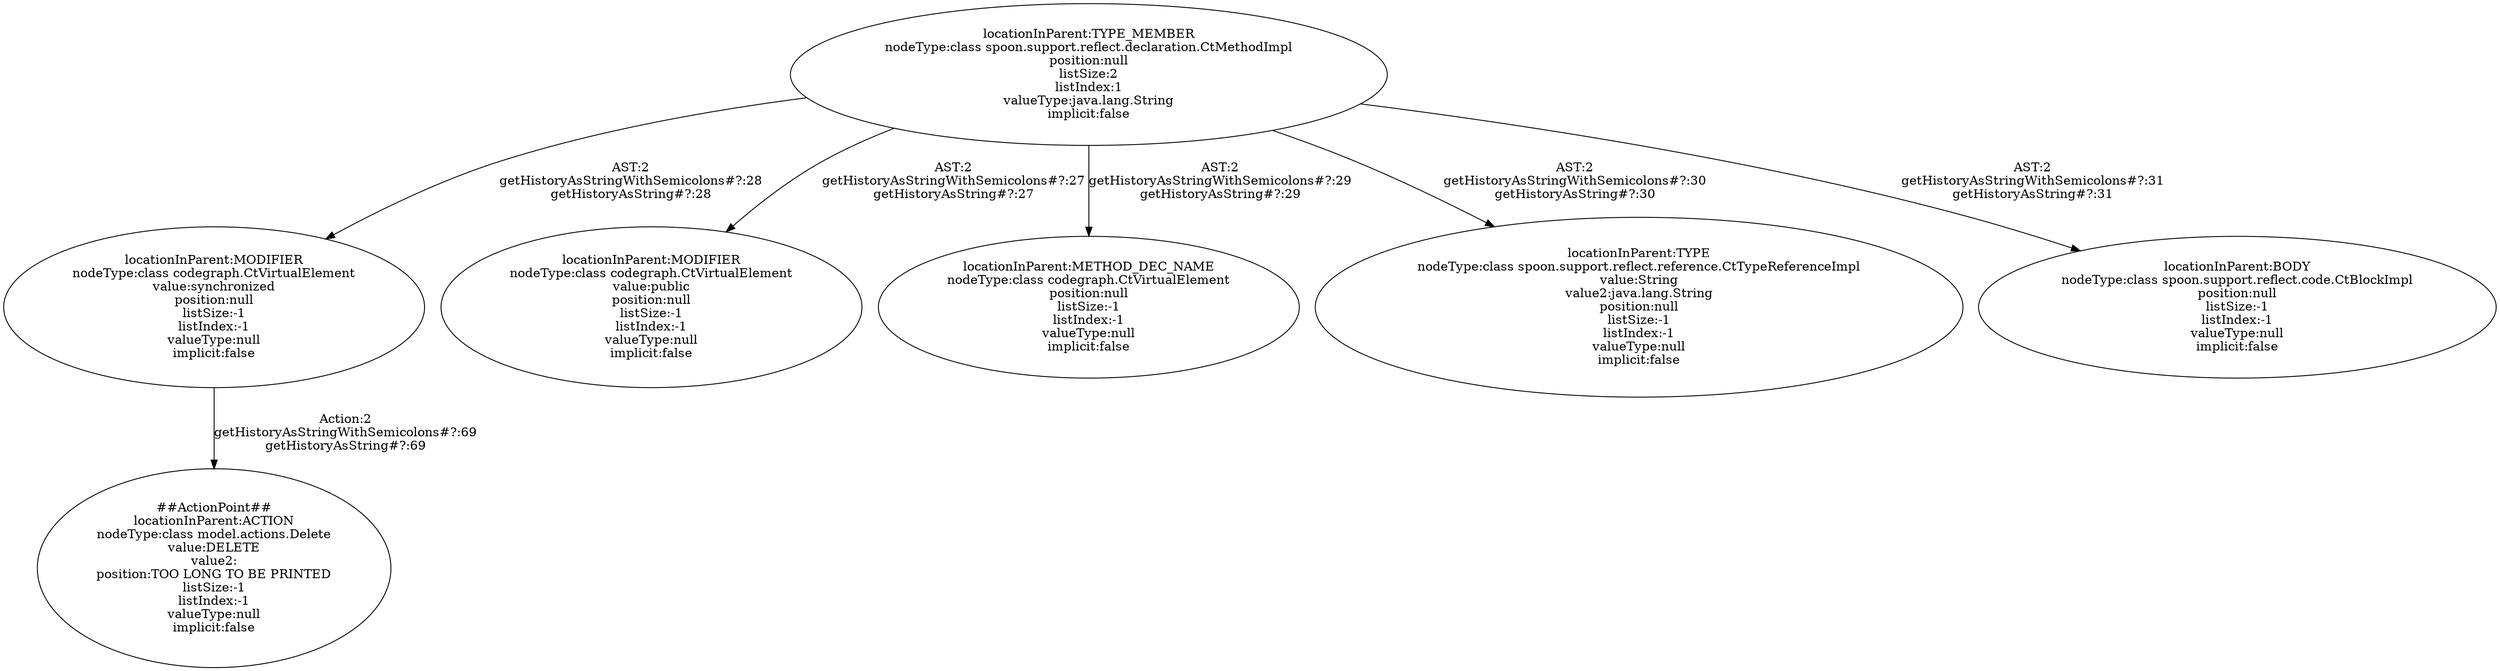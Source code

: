 digraph "Pattern" {
0 [label="##ActionPoint##
locationInParent:ACTION
nodeType:class model.actions.Delete
value:DELETE
value2:
position:TOO LONG TO BE PRINTED
listSize:-1
listIndex:-1
valueType:null
implicit:false" shape=ellipse]
1 [label="locationInParent:MODIFIER
nodeType:class codegraph.CtVirtualElement
value:synchronized
position:null
listSize:-1
listIndex:-1
valueType:null
implicit:false" shape=ellipse]
2 [label="locationInParent:TYPE_MEMBER
nodeType:class spoon.support.reflect.declaration.CtMethodImpl
position:null
listSize:2
listIndex:1
valueType:java.lang.String
implicit:false" shape=ellipse]
3 [label="locationInParent:MODIFIER
nodeType:class codegraph.CtVirtualElement
value:public
position:null
listSize:-1
listIndex:-1
valueType:null
implicit:false" shape=ellipse]
4 [label="locationInParent:METHOD_DEC_NAME
nodeType:class codegraph.CtVirtualElement
position:null
listSize:-1
listIndex:-1
valueType:null
implicit:false" shape=ellipse]
5 [label="locationInParent:TYPE
nodeType:class spoon.support.reflect.reference.CtTypeReferenceImpl
value:String
value2:java.lang.String
position:null
listSize:-1
listIndex:-1
valueType:null
implicit:false" shape=ellipse]
6 [label="locationInParent:BODY
nodeType:class spoon.support.reflect.code.CtBlockImpl
position:null
listSize:-1
listIndex:-1
valueType:null
implicit:false" shape=ellipse]
1 -> 0 [label="Action:2
getHistoryAsStringWithSemicolons#?:69
getHistoryAsString#?:69"];
2 -> 1 [label="AST:2
getHistoryAsStringWithSemicolons#?:28
getHistoryAsString#?:28"];
2 -> 3 [label="AST:2
getHistoryAsStringWithSemicolons#?:27
getHistoryAsString#?:27"];
2 -> 4 [label="AST:2
getHistoryAsStringWithSemicolons#?:29
getHistoryAsString#?:29"];
2 -> 5 [label="AST:2
getHistoryAsStringWithSemicolons#?:30
getHistoryAsString#?:30"];
2 -> 6 [label="AST:2
getHistoryAsStringWithSemicolons#?:31
getHistoryAsString#?:31"];
}